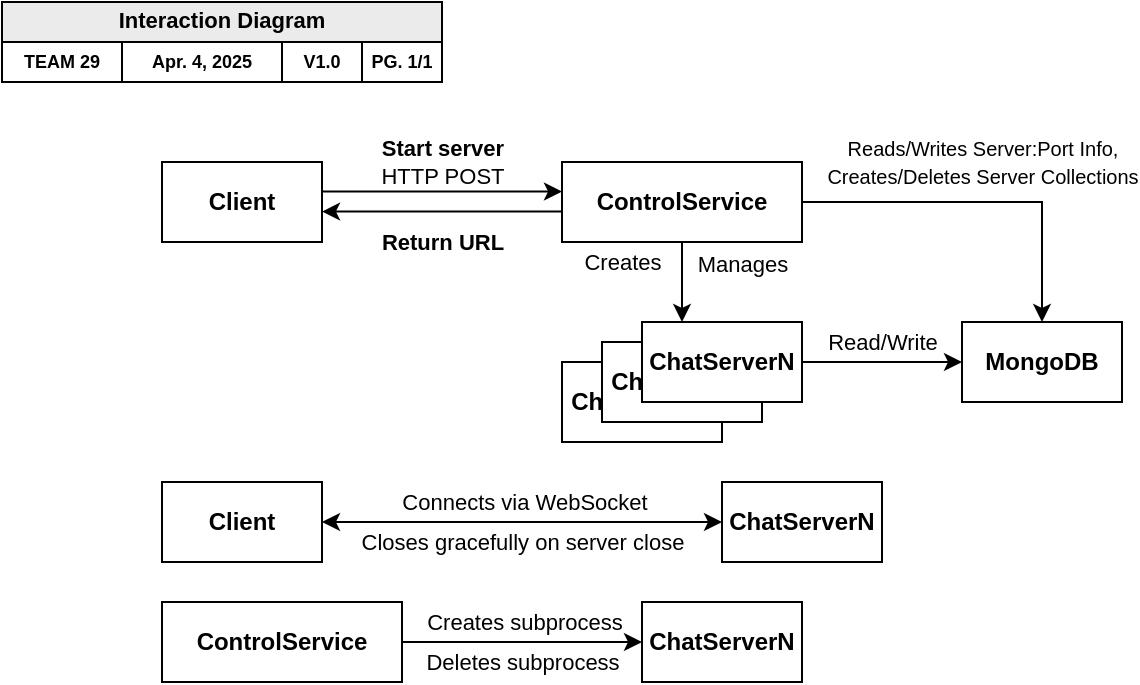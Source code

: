 <mxfile version="26.1.1" pages="2">
  <diagram name="Interaction Diagram" id="oIWpZeRmilKzwQFFUX8l">
    <mxGraphModel dx="1458" dy="946" grid="1" gridSize="10" guides="1" tooltips="1" connect="1" arrows="1" fold="1" page="1" pageScale="1" pageWidth="1600" pageHeight="900" math="0" shadow="0">
      <root>
        <mxCell id="0" />
        <mxCell id="1" value="meta" style="locked=1;" parent="0" />
        <mxCell id="voXpTZCkUfb73PYP0Lf0-6" value="&lt;b style=&quot;&quot;&gt;&lt;font style=&quot;font-size: 11px;&quot;&gt;Interaction Diagram&lt;/font&gt;&lt;/b&gt;" style="rounded=0;whiteSpace=wrap;html=1;fillColor=#EBEBEB;spacingBottom=2;" parent="1" vertex="1">
          <mxGeometry width="220" height="20" as="geometry" />
        </mxCell>
        <mxCell id="voXpTZCkUfb73PYP0Lf0-7" value="&lt;b&gt;&lt;font style=&quot;font-size: 9px;&quot;&gt;TEAM 29&lt;/font&gt;&lt;/b&gt;" style="rounded=0;whiteSpace=wrap;html=1;spacingBottom=2;" parent="1" vertex="1">
          <mxGeometry y="20" width="60" height="20" as="geometry" />
        </mxCell>
        <mxCell id="voXpTZCkUfb73PYP0Lf0-8" value="&lt;b style=&quot;&quot;&gt;&lt;font style=&quot;font-size: 9px;&quot;&gt;Apr. 4, 2025&lt;/font&gt;&lt;/b&gt;" style="rounded=0;whiteSpace=wrap;html=1;spacingBottom=2;" parent="1" vertex="1">
          <mxGeometry x="60" y="20" width="80" height="20" as="geometry" />
        </mxCell>
        <mxCell id="voXpTZCkUfb73PYP0Lf0-9" value="&lt;b style=&quot;&quot;&gt;&lt;font style=&quot;font-size: 9px;&quot;&gt;V1.0&lt;/font&gt;&lt;/b&gt;" style="rounded=0;whiteSpace=wrap;html=1;spacingBottom=2;" parent="1" vertex="1">
          <mxGeometry x="140" y="20" width="40" height="20" as="geometry" />
        </mxCell>
        <mxCell id="voXpTZCkUfb73PYP0Lf0-10" value="&lt;b style=&quot;&quot;&gt;&lt;font style=&quot;font-size: 9px;&quot;&gt;PG. 1/1&lt;/font&gt;&lt;/b&gt;" style="rounded=0;whiteSpace=wrap;html=1;spacingBottom=2;" parent="1" vertex="1">
          <mxGeometry x="180" y="20" width="40" height="20" as="geometry" />
        </mxCell>
        <mxCell id="voXpTZCkUfb73PYP0Lf0-11" value="base" style="" parent="0" />
        <mxCell id="voXpTZCkUfb73PYP0Lf0-16" style="edgeStyle=orthogonalEdgeStyle;rounded=0;orthogonalLoop=1;jettySize=auto;html=1;" parent="voXpTZCkUfb73PYP0Lf0-11" edge="1">
          <mxGeometry relative="1" as="geometry">
            <mxPoint x="160" y="94.76" as="sourcePoint" />
            <mxPoint x="280" y="94.76" as="targetPoint" />
          </mxGeometry>
        </mxCell>
        <mxCell id="voXpTZCkUfb73PYP0Lf0-17" value="&lt;b&gt;Start server&lt;/b&gt;&lt;div&gt;HTTP POST&lt;/div&gt;" style="edgeLabel;html=1;align=center;verticalAlign=middle;resizable=0;points=[];" parent="voXpTZCkUfb73PYP0Lf0-16" vertex="1" connectable="0">
          <mxGeometry x="-0.107" relative="1" as="geometry">
            <mxPoint x="6" y="-15" as="offset" />
          </mxGeometry>
        </mxCell>
        <mxCell id="voXpTZCkUfb73PYP0Lf0-14" value="&lt;b&gt;Client&lt;/b&gt;" style="rounded=0;whiteSpace=wrap;html=1;" parent="voXpTZCkUfb73PYP0Lf0-11" vertex="1">
          <mxGeometry x="80" y="80" width="80" height="40" as="geometry" />
        </mxCell>
        <mxCell id="voXpTZCkUfb73PYP0Lf0-24" style="edgeStyle=orthogonalEdgeStyle;rounded=0;orthogonalLoop=1;jettySize=auto;html=1;" parent="voXpTZCkUfb73PYP0Lf0-11" source="voXpTZCkUfb73PYP0Lf0-15" target="voXpTZCkUfb73PYP0Lf0-23" edge="1">
          <mxGeometry relative="1" as="geometry">
            <Array as="points">
              <mxPoint x="340" y="150" />
              <mxPoint x="340" y="150" />
            </Array>
          </mxGeometry>
        </mxCell>
        <mxCell id="voXpTZCkUfb73PYP0Lf0-25" value="Creates" style="edgeLabel;html=1;align=center;verticalAlign=middle;resizable=0;points=[];" parent="voXpTZCkUfb73PYP0Lf0-24" vertex="1" connectable="0">
          <mxGeometry x="-0.222" relative="1" as="geometry">
            <mxPoint x="-30" y="-6" as="offset" />
          </mxGeometry>
        </mxCell>
        <mxCell id="voXpTZCkUfb73PYP0Lf0-26" value="Manages" style="edgeLabel;html=1;align=center;verticalAlign=middle;resizable=0;points=[];" parent="voXpTZCkUfb73PYP0Lf0-24" vertex="1" connectable="0">
          <mxGeometry x="-0.472" y="1" relative="1" as="geometry">
            <mxPoint x="29" as="offset" />
          </mxGeometry>
        </mxCell>
        <mxCell id="voXpTZCkUfb73PYP0Lf0-33" style="edgeStyle=orthogonalEdgeStyle;rounded=0;orthogonalLoop=1;jettySize=auto;html=1;" parent="voXpTZCkUfb73PYP0Lf0-11" edge="1">
          <mxGeometry relative="1" as="geometry">
            <mxPoint x="280" y="104.76" as="sourcePoint" />
            <mxPoint x="160" y="104.76" as="targetPoint" />
            <Array as="points">
              <mxPoint x="220" y="104.76" />
              <mxPoint x="220" y="104.76" />
            </Array>
          </mxGeometry>
        </mxCell>
        <mxCell id="voXpTZCkUfb73PYP0Lf0-34" value="&lt;b&gt;Return URL&lt;/b&gt;" style="edgeLabel;html=1;align=center;verticalAlign=middle;resizable=0;points=[];" parent="voXpTZCkUfb73PYP0Lf0-33" vertex="1" connectable="0">
          <mxGeometry x="0.09" y="1" relative="1" as="geometry">
            <mxPoint x="5" y="14" as="offset" />
          </mxGeometry>
        </mxCell>
        <mxCell id="ZDT2kUS3tcSiXAuCT0_a-4" style="edgeStyle=orthogonalEdgeStyle;rounded=0;orthogonalLoop=1;jettySize=auto;html=1;" edge="1" parent="voXpTZCkUfb73PYP0Lf0-11" source="voXpTZCkUfb73PYP0Lf0-15" target="ZDT2kUS3tcSiXAuCT0_a-1">
          <mxGeometry relative="1" as="geometry" />
        </mxCell>
        <mxCell id="Ep4kCMPA-fvZETJXumpr-1" value="&lt;font style=&quot;font-size: 10px;&quot;&gt;Reads/Writes Server:Port Info,&lt;/font&gt;&lt;div&gt;&lt;font style=&quot;font-size: 10px;&quot;&gt;Creates/Deletes Server Collections&lt;/font&gt;&lt;/div&gt;" style="edgeLabel;html=1;align=center;verticalAlign=middle;resizable=0;points=[];" vertex="1" connectable="0" parent="ZDT2kUS3tcSiXAuCT0_a-4">
          <mxGeometry x="-0.504" y="-1" relative="1" as="geometry">
            <mxPoint x="45" y="-21" as="offset" />
          </mxGeometry>
        </mxCell>
        <mxCell id="voXpTZCkUfb73PYP0Lf0-15" value="&lt;b&gt;ControlService&lt;/b&gt;" style="rounded=0;whiteSpace=wrap;html=1;" parent="voXpTZCkUfb73PYP0Lf0-11" vertex="1">
          <mxGeometry x="280" y="80" width="120" height="40" as="geometry" />
        </mxCell>
        <mxCell id="voXpTZCkUfb73PYP0Lf0-20" value="&lt;b&gt;ChatServer1&lt;/b&gt;" style="rounded=0;whiteSpace=wrap;html=1;" parent="voXpTZCkUfb73PYP0Lf0-11" vertex="1">
          <mxGeometry x="280" y="180" width="80" height="40" as="geometry" />
        </mxCell>
        <mxCell id="voXpTZCkUfb73PYP0Lf0-22" value="&lt;b&gt;ChatServer1&lt;/b&gt;" style="rounded=0;whiteSpace=wrap;html=1;" parent="voXpTZCkUfb73PYP0Lf0-11" vertex="1">
          <mxGeometry x="300" y="170" width="80" height="40" as="geometry" />
        </mxCell>
        <mxCell id="ZDT2kUS3tcSiXAuCT0_a-2" style="edgeStyle=orthogonalEdgeStyle;rounded=0;orthogonalLoop=1;jettySize=auto;html=1;" edge="1" parent="voXpTZCkUfb73PYP0Lf0-11" source="voXpTZCkUfb73PYP0Lf0-23" target="ZDT2kUS3tcSiXAuCT0_a-1">
          <mxGeometry relative="1" as="geometry" />
        </mxCell>
        <mxCell id="ZDT2kUS3tcSiXAuCT0_a-3" value="Read/Write" style="edgeLabel;html=1;align=center;verticalAlign=middle;resizable=0;points=[];" vertex="1" connectable="0" parent="ZDT2kUS3tcSiXAuCT0_a-2">
          <mxGeometry x="-0.198" relative="1" as="geometry">
            <mxPoint x="8" y="-10" as="offset" />
          </mxGeometry>
        </mxCell>
        <mxCell id="voXpTZCkUfb73PYP0Lf0-23" value="&lt;b&gt;ChatServerN&lt;/b&gt;" style="rounded=0;whiteSpace=wrap;html=1;" parent="voXpTZCkUfb73PYP0Lf0-11" vertex="1">
          <mxGeometry x="320" y="160" width="80" height="40" as="geometry" />
        </mxCell>
        <mxCell id="voXpTZCkUfb73PYP0Lf0-51" style="edgeStyle=orthogonalEdgeStyle;rounded=0;orthogonalLoop=1;jettySize=auto;html=1;startArrow=classic;startFill=1;" parent="voXpTZCkUfb73PYP0Lf0-11" source="voXpTZCkUfb73PYP0Lf0-36" target="voXpTZCkUfb73PYP0Lf0-50" edge="1">
          <mxGeometry relative="1" as="geometry" />
        </mxCell>
        <mxCell id="voXpTZCkUfb73PYP0Lf0-52" value="&lt;div&gt;Connects via WebSocket&lt;/div&gt;" style="edgeLabel;html=1;align=center;verticalAlign=middle;resizable=0;points=[];" parent="voXpTZCkUfb73PYP0Lf0-51" vertex="1" connectable="0">
          <mxGeometry x="-0.227" y="-1" relative="1" as="geometry">
            <mxPoint x="23" y="-11" as="offset" />
          </mxGeometry>
        </mxCell>
        <mxCell id="rIRWzvYz6vInZVRXWoqS-2" value="Closes gracefully on server close" style="edgeLabel;html=1;align=center;verticalAlign=middle;resizable=0;points=[];" vertex="1" connectable="0" parent="voXpTZCkUfb73PYP0Lf0-51">
          <mxGeometry x="-0.001" y="-1" relative="1" as="geometry">
            <mxPoint y="9" as="offset" />
          </mxGeometry>
        </mxCell>
        <mxCell id="voXpTZCkUfb73PYP0Lf0-36" value="&lt;b&gt;Client&lt;/b&gt;" style="rounded=0;whiteSpace=wrap;html=1;" parent="voXpTZCkUfb73PYP0Lf0-11" vertex="1">
          <mxGeometry x="80" y="240" width="80" height="40" as="geometry" />
        </mxCell>
        <mxCell id="voXpTZCkUfb73PYP0Lf0-50" value="&lt;b&gt;ChatServerN&lt;/b&gt;" style="rounded=0;whiteSpace=wrap;html=1;" parent="voXpTZCkUfb73PYP0Lf0-11" vertex="1">
          <mxGeometry x="360" y="240" width="80" height="40" as="geometry" />
        </mxCell>
        <mxCell id="voXpTZCkUfb73PYP0Lf0-58" style="edgeStyle=orthogonalEdgeStyle;rounded=0;orthogonalLoop=1;jettySize=auto;html=1;" parent="voXpTZCkUfb73PYP0Lf0-11" source="voXpTZCkUfb73PYP0Lf0-54" target="voXpTZCkUfb73PYP0Lf0-55" edge="1">
          <mxGeometry relative="1" as="geometry" />
        </mxCell>
        <mxCell id="voXpTZCkUfb73PYP0Lf0-60" value="Creates subprocess" style="edgeLabel;html=1;align=center;verticalAlign=middle;resizable=0;points=[];" parent="voXpTZCkUfb73PYP0Lf0-58" vertex="1" connectable="0">
          <mxGeometry x="-0.06" relative="1" as="geometry">
            <mxPoint x="4" y="-10" as="offset" />
          </mxGeometry>
        </mxCell>
        <mxCell id="rIRWzvYz6vInZVRXWoqS-1" value="Deletes subprocess" style="edgeLabel;html=1;align=center;verticalAlign=middle;resizable=0;points=[];" vertex="1" connectable="0" parent="voXpTZCkUfb73PYP0Lf0-58">
          <mxGeometry x="-0.073" relative="1" as="geometry">
            <mxPoint x="4" y="10" as="offset" />
          </mxGeometry>
        </mxCell>
        <mxCell id="voXpTZCkUfb73PYP0Lf0-54" value="&lt;b&gt;ControlService&lt;/b&gt;" style="rounded=0;whiteSpace=wrap;html=1;" parent="voXpTZCkUfb73PYP0Lf0-11" vertex="1">
          <mxGeometry x="80" y="300" width="120" height="40" as="geometry" />
        </mxCell>
        <mxCell id="voXpTZCkUfb73PYP0Lf0-55" value="&lt;b&gt;ChatServerN&lt;/b&gt;" style="rounded=0;whiteSpace=wrap;html=1;" parent="voXpTZCkUfb73PYP0Lf0-11" vertex="1">
          <mxGeometry x="320" y="300" width="80" height="40" as="geometry" />
        </mxCell>
        <mxCell id="ZDT2kUS3tcSiXAuCT0_a-1" value="&lt;b&gt;MongoDB&lt;/b&gt;" style="rounded=0;whiteSpace=wrap;html=1;" vertex="1" parent="voXpTZCkUfb73PYP0Lf0-11">
          <mxGeometry x="480" y="160" width="80" height="40" as="geometry" />
        </mxCell>
      </root>
    </mxGraphModel>
  </diagram>
  <diagram id="Con4D_-FVzNsVgDab2wr" name="System Architecture Diagram">
    <mxGraphModel dx="1206" dy="783" grid="1" gridSize="10" guides="1" tooltips="1" connect="1" arrows="1" fold="1" page="1" pageScale="1" pageWidth="1600" pageHeight="900" math="0" shadow="0">
      <root>
        <mxCell id="0" />
        <mxCell id="1" value="Meta" style="locked=1;" parent="0" />
        <mxCell id="CYjDuFBghXTEj2mIedPj-1" value="&lt;b style=&quot;&quot;&gt;&lt;font style=&quot;font-size: 11px;&quot;&gt;System Architecture Diagram&lt;/font&gt;&lt;/b&gt;" style="rounded=0;whiteSpace=wrap;html=1;fillColor=#EBEBEB;spacingBottom=2;" parent="1" vertex="1">
          <mxGeometry width="220" height="20" as="geometry" />
        </mxCell>
        <mxCell id="CYjDuFBghXTEj2mIedPj-2" value="&lt;b&gt;&lt;font style=&quot;font-size: 9px;&quot;&gt;TEAM 29&lt;/font&gt;&lt;/b&gt;" style="rounded=0;whiteSpace=wrap;html=1;spacingBottom=2;" parent="1" vertex="1">
          <mxGeometry y="20" width="60" height="20" as="geometry" />
        </mxCell>
        <mxCell id="CYjDuFBghXTEj2mIedPj-3" value="&lt;b style=&quot;&quot;&gt;&lt;font style=&quot;font-size: 9px;&quot;&gt;Apr. 4, 2025&lt;/font&gt;&lt;/b&gt;" style="rounded=0;whiteSpace=wrap;html=1;spacingBottom=2;" parent="1" vertex="1">
          <mxGeometry x="60" y="20" width="80" height="20" as="geometry" />
        </mxCell>
        <mxCell id="CYjDuFBghXTEj2mIedPj-4" value="&lt;b style=&quot;&quot;&gt;&lt;font style=&quot;font-size: 9px;&quot;&gt;V1.0&lt;/font&gt;&lt;/b&gt;" style="rounded=0;whiteSpace=wrap;html=1;spacingBottom=2;" parent="1" vertex="1">
          <mxGeometry x="140" y="20" width="40" height="20" as="geometry" />
        </mxCell>
        <mxCell id="CYjDuFBghXTEj2mIedPj-5" value="&lt;b style=&quot;&quot;&gt;&lt;font style=&quot;font-size: 9px;&quot;&gt;PG. 1/1&lt;/font&gt;&lt;/b&gt;" style="rounded=0;whiteSpace=wrap;html=1;spacingBottom=2;" parent="1" vertex="1">
          <mxGeometry x="180" y="20" width="40" height="20" as="geometry" />
        </mxCell>
        <mxCell id="CYjDuFBghXTEj2mIedPj-7" value="Background" parent="0" />
        <mxCell id="2MckLVjU6_CDVLIm5t-C-10" value="&lt;b&gt;&lt;font style=&quot;font-size: 14px;&quot;&gt;Server&amp;nbsp;&lt;/font&gt;&lt;/b&gt;&lt;div&gt;&lt;font&gt;Docker Compose&lt;/font&gt;&lt;/div&gt;" style="rounded=0;whiteSpace=wrap;html=1;verticalAlign=top;align=left;spacingLeft=6;fontColor=default;fillColor=none;strokeWidth=2;" parent="CYjDuFBghXTEj2mIedPj-7" vertex="1">
          <mxGeometry x="520" y="60" width="460" height="400" as="geometry" />
        </mxCell>
        <mxCell id="B1u_Sep1nug9HZD1TQSs-26" value="&lt;b&gt;&lt;font style=&quot;font-size: 14px;&quot;&gt;Database&amp;nbsp;&lt;/font&gt;&lt;/b&gt;&lt;div&gt;&lt;font&gt;MongoDB&lt;/font&gt;&lt;/div&gt;" style="rounded=0;whiteSpace=wrap;html=1;verticalAlign=top;align=left;spacingLeft=6;fontColor=default;fillColor=none;strokeWidth=2;" parent="CYjDuFBghXTEj2mIedPj-7" vertex="1">
          <mxGeometry x="540" y="330" width="420" height="110" as="geometry" />
        </mxCell>
        <mxCell id="2MckLVjU6_CDVLIm5t-C-1" value="&lt;b&gt;&lt;font style=&quot;font-size: 14px;&quot;&gt;Client&amp;nbsp;&lt;/font&gt;&lt;/b&gt;&lt;div&gt;&lt;font&gt;Web App&lt;/font&gt;&lt;/div&gt;" style="rounded=0;whiteSpace=wrap;html=1;verticalAlign=top;align=left;spacingLeft=6;fontColor=default;fillColor=none;strokeWidth=2;" parent="CYjDuFBghXTEj2mIedPj-7" vertex="1">
          <mxGeometry x="40" y="60" width="270" height="190" as="geometry" />
        </mxCell>
        <mxCell id="2MckLVjU6_CDVLIm5t-C-2" value="&lt;b&gt;ChatUI&lt;/b&gt;" style="rounded=0;whiteSpace=wrap;html=1;verticalAlign=middle;align=center;spacingLeft=0;" parent="CYjDuFBghXTEj2mIedPj-7" vertex="1">
          <mxGeometry x="60" y="110" width="80" height="40" as="geometry" />
        </mxCell>
        <mxCell id="2MckLVjU6_CDVLIm5t-C-3" value="&lt;b&gt;ControlUI&lt;/b&gt;" style="rounded=0;whiteSpace=wrap;html=1;verticalAlign=middle;align=center;spacingLeft=0;" parent="CYjDuFBghXTEj2mIedPj-7" vertex="1">
          <mxGeometry x="60" y="190" width="80" height="40" as="geometry" />
        </mxCell>
        <mxCell id="2MckLVjU6_CDVLIm5t-C-5" style="edgeStyle=orthogonalEdgeStyle;rounded=0;orthogonalLoop=1;jettySize=auto;html=1;" parent="CYjDuFBghXTEj2mIedPj-7" source="2MckLVjU6_CDVLIm5t-C-4" target="2MckLVjU6_CDVLIm5t-C-2" edge="1">
          <mxGeometry relative="1" as="geometry">
            <Array as="points">
              <mxPoint x="235" y="130" />
            </Array>
          </mxGeometry>
        </mxCell>
        <mxCell id="2MckLVjU6_CDVLIm5t-C-7" value="Updates" style="edgeLabel;html=1;align=center;verticalAlign=middle;resizable=0;points=[];" parent="2MckLVjU6_CDVLIm5t-C-5" vertex="1" connectable="0">
          <mxGeometry x="0.214" y="1" relative="1" as="geometry">
            <mxPoint x="5" y="-11" as="offset" />
          </mxGeometry>
        </mxCell>
        <mxCell id="2MckLVjU6_CDVLIm5t-C-6" style="edgeStyle=orthogonalEdgeStyle;rounded=0;orthogonalLoop=1;jettySize=auto;html=1;" parent="CYjDuFBghXTEj2mIedPj-7" source="2MckLVjU6_CDVLIm5t-C-3" target="2MckLVjU6_CDVLIm5t-C-4" edge="1">
          <mxGeometry relative="1" as="geometry">
            <Array as="points">
              <mxPoint x="235" y="210" />
            </Array>
          </mxGeometry>
        </mxCell>
        <mxCell id="2MckLVjU6_CDVLIm5t-C-8" value="Commands" style="edgeLabel;html=1;align=center;verticalAlign=middle;resizable=0;points=[];" parent="2MckLVjU6_CDVLIm5t-C-6" vertex="1" connectable="0">
          <mxGeometry x="-0.235" y="1" relative="1" as="geometry">
            <mxPoint x="6" y="11" as="offset" />
          </mxGeometry>
        </mxCell>
        <mxCell id="B1u_Sep1nug9HZD1TQSs-10" style="edgeStyle=orthogonalEdgeStyle;rounded=0;orthogonalLoop=1;jettySize=auto;html=1;startArrow=classic;startFill=1;strokeColor=#009900;strokeWidth=2;" parent="CYjDuFBghXTEj2mIedPj-7" source="2MckLVjU6_CDVLIm5t-C-4" target="B1u_Sep1nug9HZD1TQSs-5" edge="1">
          <mxGeometry relative="1" as="geometry">
            <Array as="points">
              <mxPoint x="400" y="160" />
              <mxPoint x="400" y="120" />
            </Array>
          </mxGeometry>
        </mxCell>
        <mxCell id="B1u_Sep1nug9HZD1TQSs-11" value="&lt;div&gt;&lt;b&gt;&lt;font style=&quot;color: rgb(0, 153, 0);&quot;&gt;Control Layer&lt;/font&gt;&lt;/b&gt;&lt;/div&gt;&lt;font style=&quot;color: rgb(0, 153, 0);&quot;&gt;HTTP&lt;/font&gt;" style="edgeLabel;html=1;align=center;verticalAlign=middle;resizable=0;points=[];" parent="B1u_Sep1nug9HZD1TQSs-10" vertex="1" connectable="0">
          <mxGeometry x="-0.484" y="-1" relative="1" as="geometry">
            <mxPoint x="-5" y="-21" as="offset" />
          </mxGeometry>
        </mxCell>
        <mxCell id="B1u_Sep1nug9HZD1TQSs-12" style="edgeStyle=orthogonalEdgeStyle;rounded=0;orthogonalLoop=1;jettySize=auto;html=1;startArrow=classic;startFill=1;strokeColor=#CC0000;strokeWidth=2;" parent="CYjDuFBghXTEj2mIedPj-7" source="2MckLVjU6_CDVLIm5t-C-4" target="B1u_Sep1nug9HZD1TQSs-5" edge="1">
          <mxGeometry relative="1" as="geometry">
            <Array as="points">
              <mxPoint x="420" y="180" />
              <mxPoint x="420" y="140" />
            </Array>
          </mxGeometry>
        </mxCell>
        <mxCell id="B1u_Sep1nug9HZD1TQSs-13" value="&lt;div&gt;&lt;b&gt;Data Layer&lt;/b&gt;&lt;/div&gt;TCP" style="edgeLabel;html=1;align=center;verticalAlign=middle;resizable=0;points=[];fontColor=#CC0000;" parent="B1u_Sep1nug9HZD1TQSs-12" vertex="1" connectable="0">
          <mxGeometry x="-0.522" y="2" relative="1" as="geometry">
            <mxPoint y="22" as="offset" />
          </mxGeometry>
        </mxCell>
        <mxCell id="2MckLVjU6_CDVLIm5t-C-4" value="&lt;b&gt;MessageService&lt;/b&gt;" style="rounded=0;whiteSpace=wrap;html=1;verticalAlign=middle;align=center;spacingLeft=0;" parent="CYjDuFBghXTEj2mIedPj-7" vertex="1">
          <mxGeometry x="180" y="150" width="110" height="40" as="geometry" />
        </mxCell>
        <mxCell id="B1u_Sep1nug9HZD1TQSs-2" value="&lt;b&gt;&lt;font style=&quot;font-size: 14px;&quot;&gt;ControlService&amp;nbsp;&lt;/font&gt;&lt;/b&gt;&lt;div&gt;&lt;font&gt;NodeJS&lt;/font&gt;&lt;/div&gt;" style="rounded=0;whiteSpace=wrap;html=1;verticalAlign=top;align=left;spacingLeft=6;fontColor=default;fillColor=none;strokeWidth=2;" parent="CYjDuFBghXTEj2mIedPj-7" vertex="1">
          <mxGeometry x="630" y="110" width="290" height="200" as="geometry" />
        </mxCell>
        <mxCell id="B1u_Sep1nug9HZD1TQSs-16" style="edgeStyle=orthogonalEdgeStyle;rounded=0;orthogonalLoop=1;jettySize=auto;html=1;" parent="CYjDuFBghXTEj2mIedPj-7" source="B1u_Sep1nug9HZD1TQSs-3" target="B1u_Sep1nug9HZD1TQSs-15" edge="1">
          <mxGeometry relative="1" as="geometry" />
        </mxCell>
        <mxCell id="B1u_Sep1nug9HZD1TQSs-22" value="Creates/Manages" style="edgeLabel;html=1;align=center;verticalAlign=middle;resizable=0;points=[];" parent="B1u_Sep1nug9HZD1TQSs-16" vertex="1" connectable="0">
          <mxGeometry x="0.162" y="-1" relative="1" as="geometry">
            <mxPoint x="-1" y="-1" as="offset" />
          </mxGeometry>
        </mxCell>
        <mxCell id="B1u_Sep1nug9HZD1TQSs-20" style="edgeStyle=orthogonalEdgeStyle;rounded=0;orthogonalLoop=1;jettySize=auto;html=1;" parent="CYjDuFBghXTEj2mIedPj-7" source="B1u_Sep1nug9HZD1TQSs-3" target="B1u_Sep1nug9HZD1TQSs-17" edge="1">
          <mxGeometry relative="1" as="geometry">
            <Array as="points">
              <mxPoint x="825" y="190" />
            </Array>
          </mxGeometry>
        </mxCell>
        <mxCell id="B1u_Sep1nug9HZD1TQSs-21" value="Creates/Manages" style="edgeLabel;html=1;align=center;verticalAlign=middle;resizable=0;points=[];" parent="B1u_Sep1nug9HZD1TQSs-20" vertex="1" connectable="0">
          <mxGeometry x="0.491" relative="1" as="geometry">
            <mxPoint y="7" as="offset" />
          </mxGeometry>
        </mxCell>
        <mxCell id="onBa1sypYcgxaPU3trCK-1" style="edgeStyle=orthogonalEdgeStyle;rounded=0;orthogonalLoop=1;jettySize=auto;html=1;" edge="1" parent="CYjDuFBghXTEj2mIedPj-7" source="B1u_Sep1nug9HZD1TQSs-3" target="B1u_Sep1nug9HZD1TQSs-26">
          <mxGeometry relative="1" as="geometry">
            <Array as="points">
              <mxPoint x="940" y="180" />
            </Array>
          </mxGeometry>
        </mxCell>
        <mxCell id="onBa1sypYcgxaPU3trCK-2" value="&lt;font style=&quot;font-size: 10px;&quot;&gt;Reads/Writes Server:Port Info,&lt;/font&gt;&lt;div&gt;&lt;font style=&quot;font-size: 10px;&quot;&gt;Creates/Deletes Server Collections&lt;/font&gt;&lt;/div&gt;" style="edgeLabel;html=1;align=center;verticalAlign=middle;resizable=0;points=[];" vertex="1" connectable="0" parent="onBa1sypYcgxaPU3trCK-1">
          <mxGeometry x="-0.551" y="2" relative="1" as="geometry">
            <mxPoint x="5" y="-15" as="offset" />
          </mxGeometry>
        </mxCell>
        <mxCell id="B1u_Sep1nug9HZD1TQSs-3" value="&lt;b&gt;ServerController&lt;/b&gt;" style="rounded=0;whiteSpace=wrap;html=1;verticalAlign=middle;align=center;spacingLeft=0;" parent="CYjDuFBghXTEj2mIedPj-7" vertex="1">
          <mxGeometry x="650" y="160" width="110" height="40" as="geometry" />
        </mxCell>
        <mxCell id="B1u_Sep1nug9HZD1TQSs-7" style="edgeStyle=orthogonalEdgeStyle;rounded=0;orthogonalLoop=1;jettySize=auto;html=1;startArrow=classic;startFill=1;strokeColor=#009900;strokeWidth=2;" parent="CYjDuFBghXTEj2mIedPj-7" source="B1u_Sep1nug9HZD1TQSs-5" target="B1u_Sep1nug9HZD1TQSs-3" edge="1">
          <mxGeometry relative="1" as="geometry">
            <Array as="points">
              <mxPoint x="580" y="180" />
            </Array>
          </mxGeometry>
        </mxCell>
        <mxCell id="B1u_Sep1nug9HZD1TQSs-8" value="HTTP" style="edgeLabel;html=1;align=center;verticalAlign=middle;resizable=0;points=[];fontColor=#009900;" parent="B1u_Sep1nug9HZD1TQSs-7" vertex="1" connectable="0">
          <mxGeometry x="0.125" relative="1" as="geometry">
            <mxPoint x="4" y="-10" as="offset" />
          </mxGeometry>
        </mxCell>
        <mxCell id="B1u_Sep1nug9HZD1TQSs-5" value="&lt;b&gt;nginx&lt;/b&gt;" style="rounded=0;whiteSpace=wrap;html=1;verticalAlign=middle;align=center;spacingLeft=0;" parent="CYjDuFBghXTEj2mIedPj-7" vertex="1">
          <mxGeometry x="540" y="110" width="60" height="40" as="geometry" />
        </mxCell>
        <mxCell id="B1u_Sep1nug9HZD1TQSs-23" style="edgeStyle=orthogonalEdgeStyle;rounded=0;orthogonalLoop=1;jettySize=auto;html=1;startArrow=classic;startFill=1;strokeColor=#CC0000;strokeWidth=2;" parent="CYjDuFBghXTEj2mIedPj-7" source="B1u_Sep1nug9HZD1TQSs-15" target="B1u_Sep1nug9HZD1TQSs-5" edge="1">
          <mxGeometry relative="1" as="geometry">
            <Array as="points">
              <mxPoint x="560" y="250" />
            </Array>
          </mxGeometry>
        </mxCell>
        <mxCell id="B1u_Sep1nug9HZD1TQSs-24" value="TCP" style="edgeLabel;html=1;align=center;verticalAlign=middle;resizable=0;points=[];fontColor=#CC0000;" parent="B1u_Sep1nug9HZD1TQSs-23" vertex="1" connectable="0">
          <mxGeometry x="-0.462" y="1" relative="1" as="geometry">
            <mxPoint x="9" y="9" as="offset" />
          </mxGeometry>
        </mxCell>
        <mxCell id="rPQNLnwNHv72h_4KdtKR-6" style="edgeStyle=orthogonalEdgeStyle;rounded=0;orthogonalLoop=1;jettySize=auto;html=1;" edge="1" parent="CYjDuFBghXTEj2mIedPj-7" source="B1u_Sep1nug9HZD1TQSs-15" target="rPQNLnwNHv72h_4KdtKR-5">
          <mxGeometry relative="1" as="geometry">
            <Array as="points">
              <mxPoint x="705" y="360" />
              <mxPoint x="885" y="360" />
            </Array>
          </mxGeometry>
        </mxCell>
        <mxCell id="3JOOVDIkPt0e5cQdz0aI-9" value="Reads/Writes Messages" style="edgeLabel;html=1;align=center;verticalAlign=middle;resizable=0;points=[];" vertex="1" connectable="0" parent="rPQNLnwNHv72h_4KdtKR-6">
          <mxGeometry x="-0.688" y="1" relative="1" as="geometry">
            <mxPoint x="94" y="35" as="offset" />
          </mxGeometry>
        </mxCell>
        <mxCell id="B1u_Sep1nug9HZD1TQSs-15" value="&lt;b&gt;ChatServerN&lt;/b&gt;" style="rounded=0;whiteSpace=wrap;html=1;verticalAlign=middle;align=center;spacingLeft=0;" parent="CYjDuFBghXTEj2mIedPj-7" vertex="1">
          <mxGeometry x="650" y="230" width="110" height="40" as="geometry" />
        </mxCell>
        <mxCell id="B1u_Sep1nug9HZD1TQSs-17" value="&lt;b&gt;ChatServerN&lt;/b&gt;" style="rounded=0;whiteSpace=wrap;html=1;verticalAlign=middle;align=center;spacingLeft=0;" parent="CYjDuFBghXTEj2mIedPj-7" vertex="1">
          <mxGeometry x="770" y="230" width="110" height="40" as="geometry" />
        </mxCell>
        <mxCell id="B1u_Sep1nug9HZD1TQSs-18" value="&lt;b&gt;ChatServerN&lt;/b&gt;" style="rounded=0;whiteSpace=wrap;html=1;verticalAlign=middle;align=center;spacingLeft=0;" parent="CYjDuFBghXTEj2mIedPj-7" vertex="1">
          <mxGeometry x="780" y="240" width="110" height="40" as="geometry" />
        </mxCell>
        <mxCell id="B1u_Sep1nug9HZD1TQSs-19" value="&lt;b&gt;ChatServer1&lt;/b&gt;" style="rounded=0;whiteSpace=wrap;html=1;verticalAlign=middle;align=center;spacingLeft=0;" parent="CYjDuFBghXTEj2mIedPj-7" vertex="1">
          <mxGeometry x="790" y="250" width="110" height="40" as="geometry" />
        </mxCell>
        <mxCell id="rPQNLnwNHv72h_4KdtKR-2" value="&lt;b&gt;ChatServer1&lt;/b&gt;&lt;div&gt;Collection&lt;/div&gt;" style="rounded=0;whiteSpace=wrap;html=1;verticalAlign=middle;align=center;spacingLeft=0;" vertex="1" parent="CYjDuFBghXTEj2mIedPj-7">
          <mxGeometry x="560" y="380" width="110" height="40" as="geometry" />
        </mxCell>
        <mxCell id="rPQNLnwNHv72h_4KdtKR-3" value="&lt;b&gt;ChatServer2&lt;/b&gt;&lt;div&gt;Collection&lt;/div&gt;" style="rounded=0;whiteSpace=wrap;html=1;verticalAlign=middle;align=center;spacingLeft=0;" vertex="1" parent="CYjDuFBghXTEj2mIedPj-7">
          <mxGeometry x="680" y="380" width="110" height="40" as="geometry" />
        </mxCell>
        <mxCell id="rPQNLnwNHv72h_4KdtKR-4" value="&lt;b&gt;&lt;font style=&quot;font-size: 14px;&quot;&gt;...&lt;/font&gt;&lt;/b&gt;" style="text;html=1;align=center;verticalAlign=middle;resizable=0;points=[];autosize=1;strokeColor=none;fillColor=none;" vertex="1" parent="CYjDuFBghXTEj2mIedPj-7">
          <mxGeometry x="790" y="385" width="40" height="30" as="geometry" />
        </mxCell>
        <mxCell id="rPQNLnwNHv72h_4KdtKR-5" value="&lt;b&gt;ChatServerN&lt;/b&gt;&lt;div&gt;Collection&lt;/div&gt;" style="rounded=0;whiteSpace=wrap;html=1;verticalAlign=middle;align=center;spacingLeft=0;" vertex="1" parent="CYjDuFBghXTEj2mIedPj-7">
          <mxGeometry x="830" y="380" width="110" height="40" as="geometry" />
        </mxCell>
      </root>
    </mxGraphModel>
  </diagram>
</mxfile>
